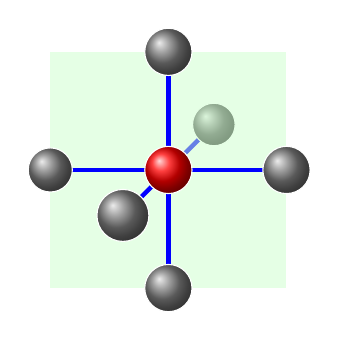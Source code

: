% -*- root: ../../supcom.tex -*-

\begin{tikzpicture}


    \shadedraw [ultra thick, blue] (0,0,0) -- ( 0, 0,-1.5);

    \shadedraw[shading=ball,ball color=gray, white] ( 0, 0,-1.5) circle (.27);
    \draw [fill=green!20, fill opacity=0.5, draw opacity=0] (-1.5,-1.5,0) rectangle (1.5,1.5,0);

    \shadedraw [ultra thick, blue] (0,0,0) -- ( 1.5, 0, 0);
    \shadedraw [ultra thick, blue] (0,0,0) -- (-1.5, 0, 0);
    \shadedraw [ultra thick, blue] (0,0,0) -- ( 0, 1.5, 0);
    \shadedraw [ultra thick, blue] (0,0,0) -- ( 0,-1.5, 0);
    \shadedraw [ultra thick, blue] (0,0,0) -- ( 0, 0, 1.5);

    \shadedraw[shading=ball,ball color=gray, white] ( 0, 0, 1.5) circle (.33);
    \shadedraw[shading=ball,ball color=red,  white] ( 0, 0, 0) circle (.3);
    \shadedraw[shading=ball,ball color=gray, white] ( 1.5, 0, 0) circle (.3);
    \shadedraw[shading=ball,ball color=gray, white] (-1.5, 0, 0) circle (.28);
    \shadedraw[shading=ball,ball color=gray, white] ( 0, 1.5, 0) circle (.3);
    \shadedraw[shading=ball,ball color=gray, white] ( 0,-1.5, 0) circle (.3);


\end{tikzpicture}
